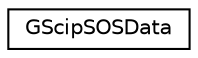 digraph "Graphical Class Hierarchy"
{
 // LATEX_PDF_SIZE
  edge [fontname="Helvetica",fontsize="10",labelfontname="Helvetica",labelfontsize="10"];
  node [fontname="Helvetica",fontsize="10",shape=record];
  rankdir="LR";
  Node0 [label="GScipSOSData",height=0.2,width=0.4,color="black", fillcolor="white", style="filled",URL="$structoperations__research_1_1_g_scip_s_o_s_data.html",tooltip=" "];
}
